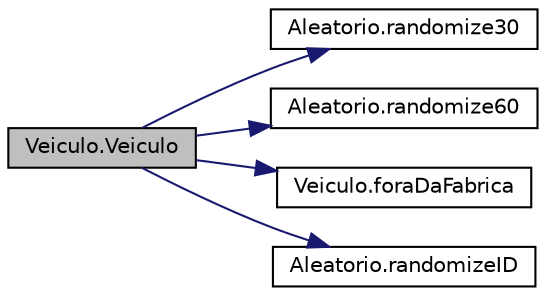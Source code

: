 digraph "Veiculo.Veiculo"
{
  edge [fontname="Helvetica",fontsize="10",labelfontname="Helvetica",labelfontsize="10"];
  node [fontname="Helvetica",fontsize="10",shape=record];
  rankdir="LR";
  Node0 [label="Veiculo.Veiculo",height=0.2,width=0.4,color="black", fillcolor="grey75", style="filled", fontcolor="black"];
  Node0 -> Node1 [color="midnightblue",fontsize="10",style="solid",fontname="Helvetica"];
  Node1 [label="Aleatorio.randomize30",height=0.2,width=0.4,color="black", fillcolor="white", style="filled",URL="$class_aleatorio.html#abe19d3fdd490cbe1c2122c1ac3fde341",tooltip="volta um número aleatório entre 0 e 30 "];
  Node0 -> Node2 [color="midnightblue",fontsize="10",style="solid",fontname="Helvetica"];
  Node2 [label="Aleatorio.randomize60",height=0.2,width=0.4,color="black", fillcolor="white", style="filled",URL="$class_aleatorio.html#aa0ed910c0a9988620f962c62bd714367",tooltip="volta um número aleatório entre 0 e 60 "];
  Node0 -> Node3 [color="midnightblue",fontsize="10",style="solid",fontname="Helvetica"];
  Node3 [label="Veiculo.foraDaFabrica",height=0.2,width=0.4,color="black", fillcolor="white", style="filled",URL="$class_veiculo.html#a72e8117111488e80a40e377327c361ea",tooltip="define o objeto como fora da fabrica "];
  Node0 -> Node4 [color="midnightblue",fontsize="10",style="solid",fontname="Helvetica"];
  Node4 [label="Aleatorio.randomizeID",height=0.2,width=0.4,color="black", fillcolor="white", style="filled",URL="$class_aleatorio.html#acbb799a34376c65decd5f3a0956420d6",tooltip="volta um número aleatório entre 1 e 300000 "];
}
